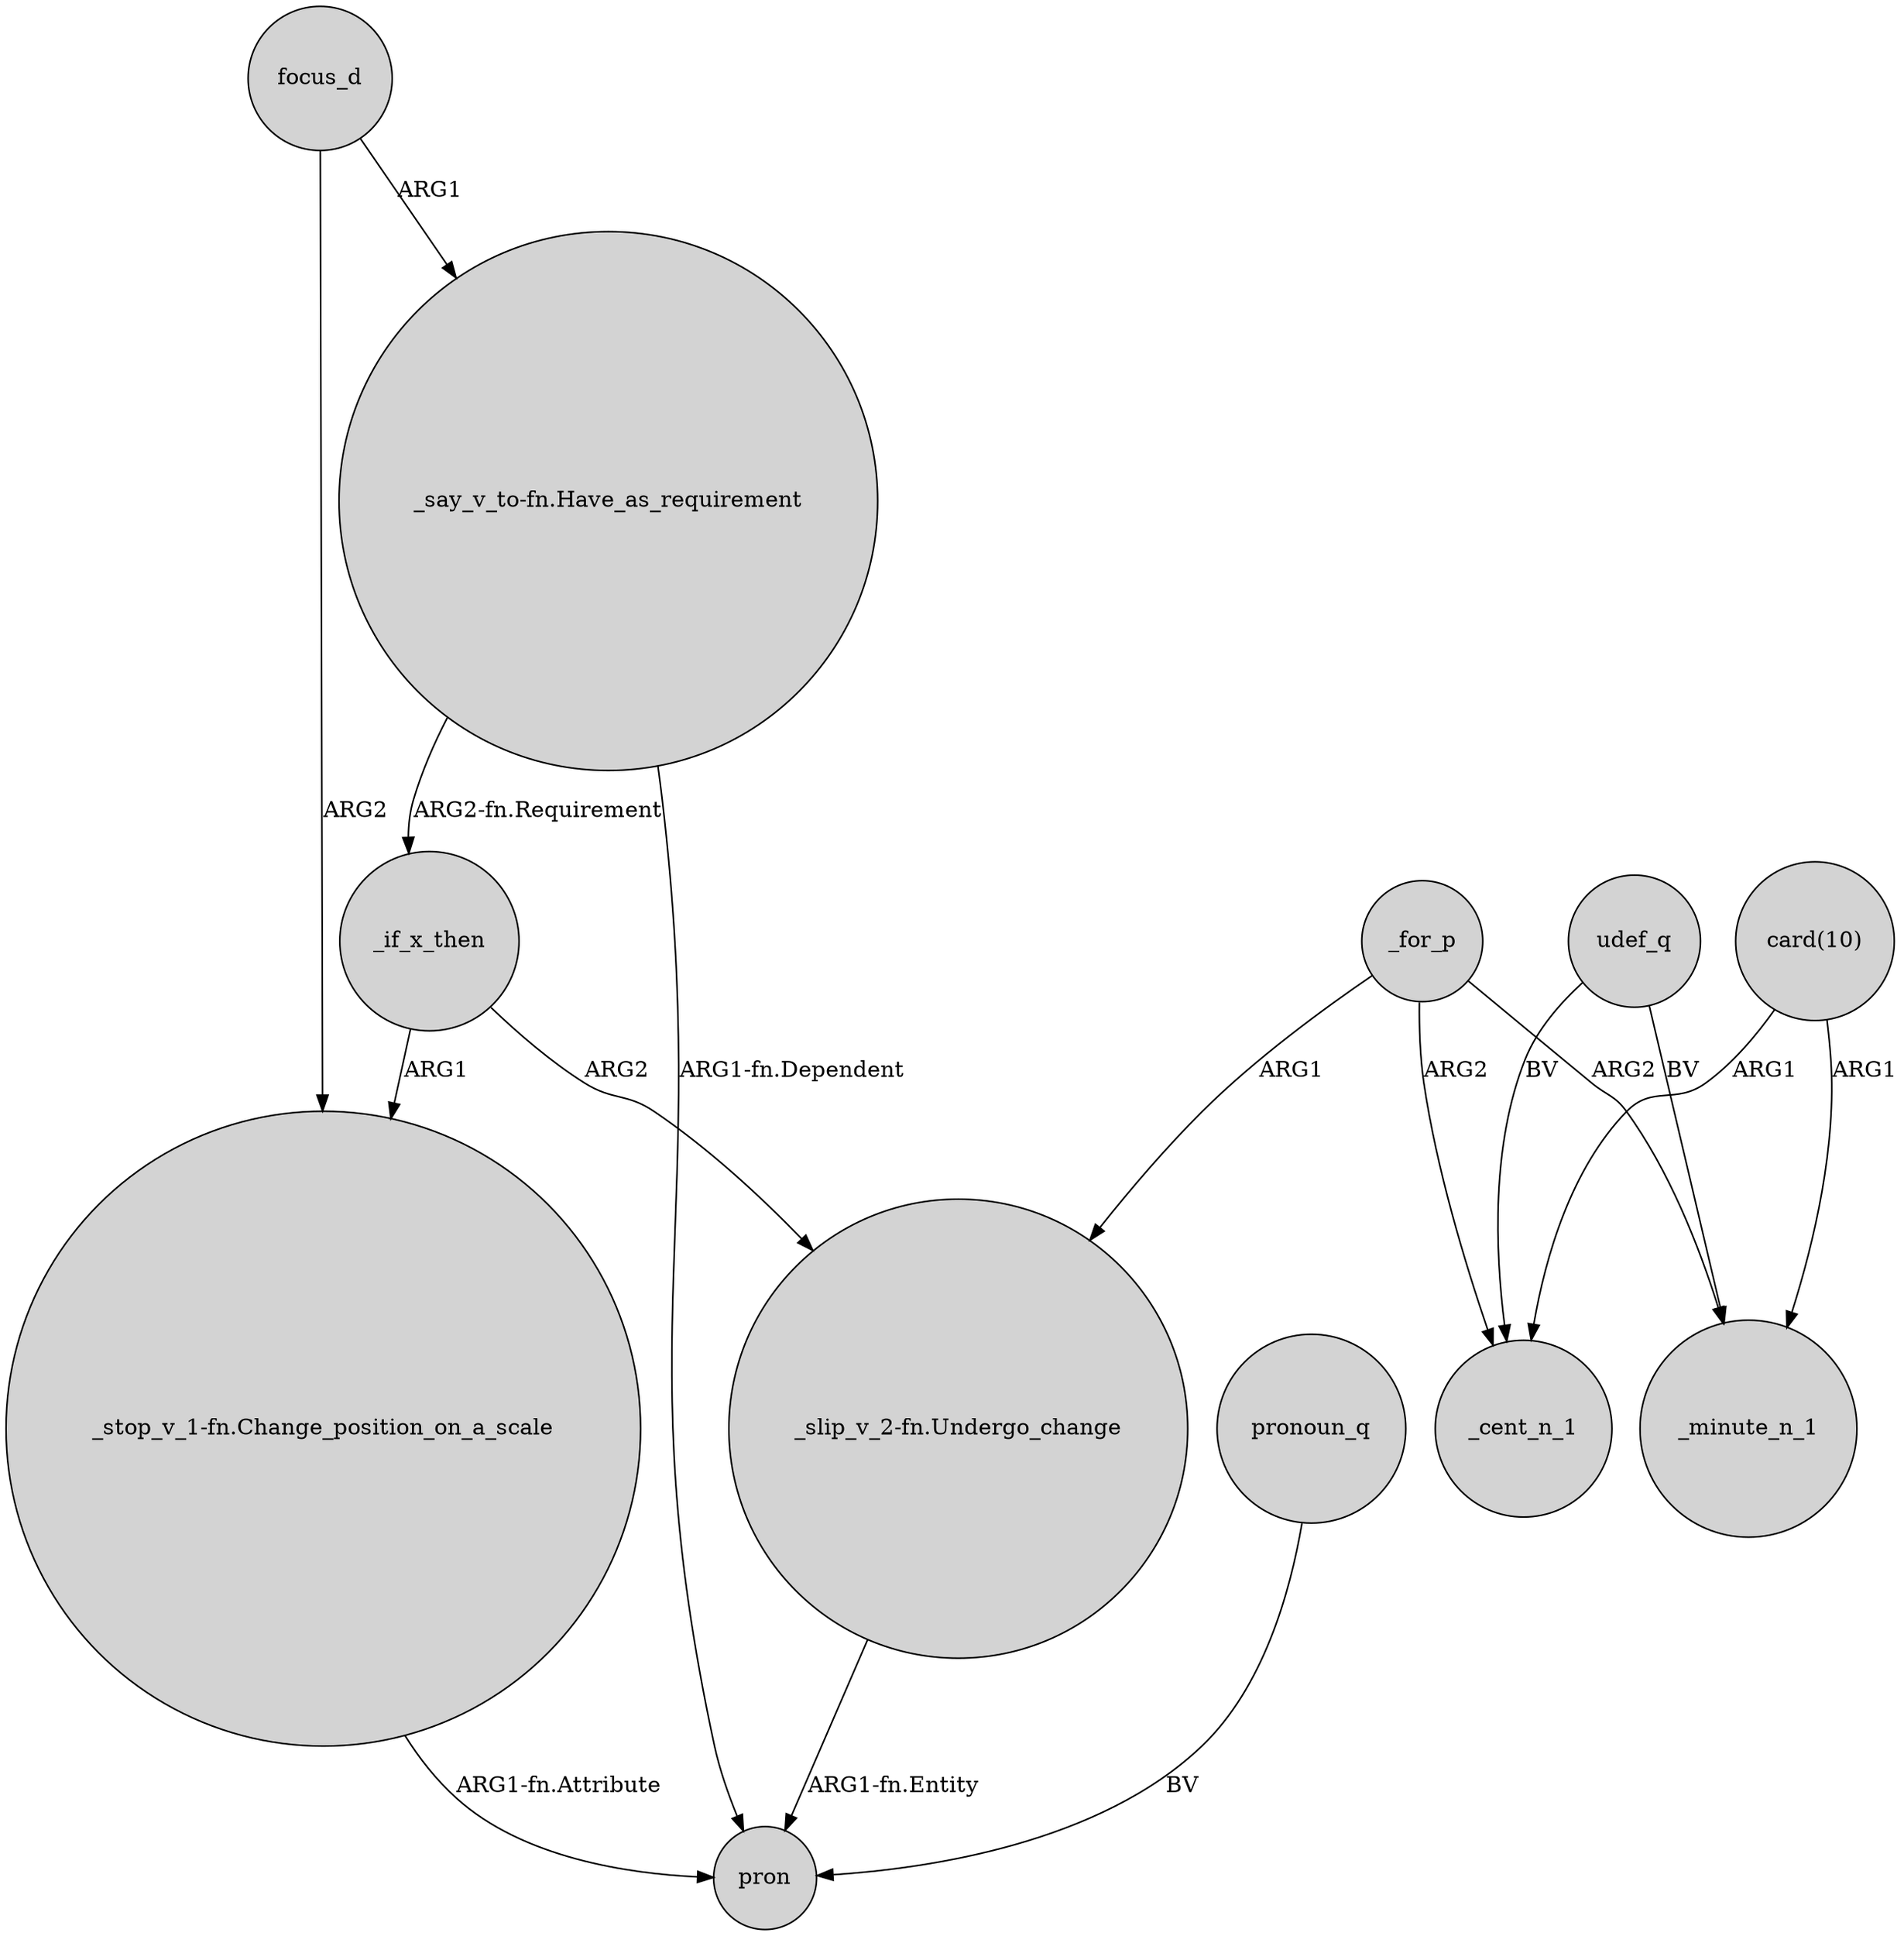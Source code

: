 digraph {
	node [shape=circle style=filled]
	"_slip_v_2-fn.Undergo_change" -> pron [label="ARG1-fn.Entity"]
	_if_x_then -> "_stop_v_1-fn.Change_position_on_a_scale" [label=ARG1]
	"_stop_v_1-fn.Change_position_on_a_scale" -> pron [label="ARG1-fn.Attribute"]
	udef_q -> _minute_n_1 [label=BV]
	"card(10)" -> _minute_n_1 [label=ARG1]
	udef_q -> _cent_n_1 [label=BV]
	"_say_v_to-fn.Have_as_requirement" -> pron [label="ARG1-fn.Dependent"]
	"_say_v_to-fn.Have_as_requirement" -> _if_x_then [label="ARG2-fn.Requirement"]
	_if_x_then -> "_slip_v_2-fn.Undergo_change" [label=ARG2]
	_for_p -> _minute_n_1 [label=ARG2]
	_for_p -> "_slip_v_2-fn.Undergo_change" [label=ARG1]
	focus_d -> "_stop_v_1-fn.Change_position_on_a_scale" [label=ARG2]
	_for_p -> _cent_n_1 [label=ARG2]
	pronoun_q -> pron [label=BV]
	focus_d -> "_say_v_to-fn.Have_as_requirement" [label=ARG1]
	"card(10)" -> _cent_n_1 [label=ARG1]
}
